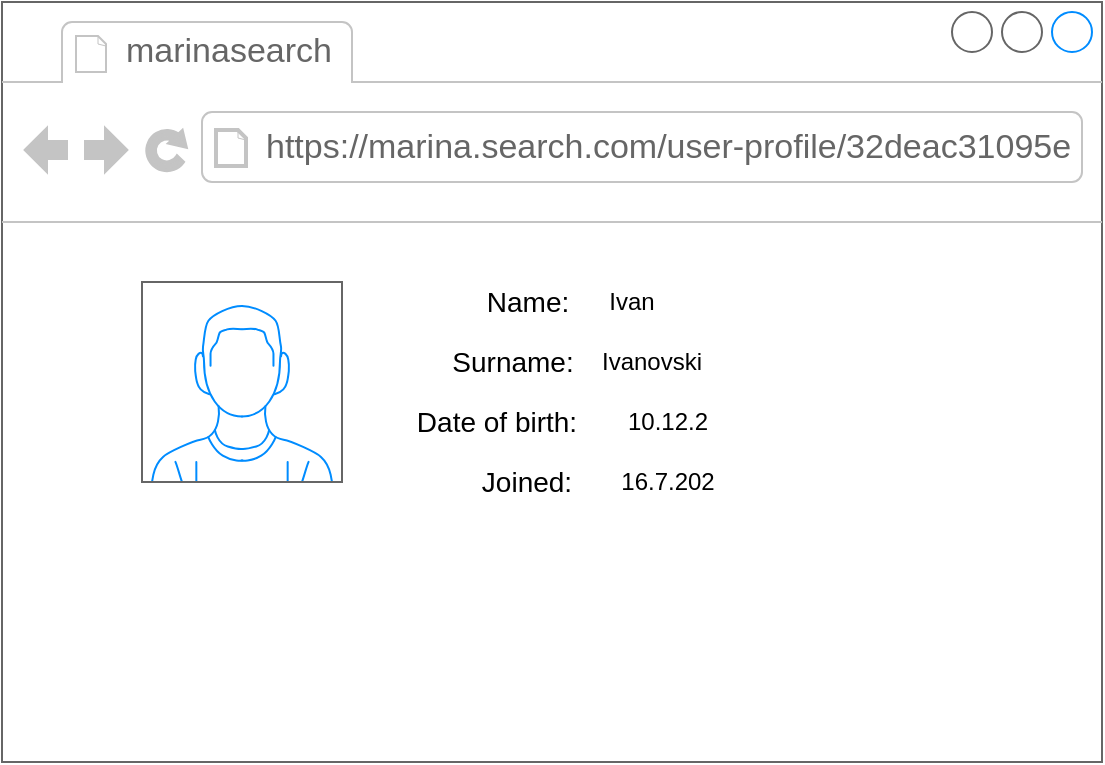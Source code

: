 <mxfile version="12.0.0" type="google" pages="1"><diagram id="5JntiHzNYOj0Ez9yTLKR" name="Page-1"><mxGraphModel dx="933" dy="376" grid="1" gridSize="10" guides="1" tooltips="1" connect="1" arrows="1" fold="1" page="1" pageScale="1" pageWidth="827" pageHeight="1169" math="0" shadow="0"><root><mxCell id="0"/><mxCell id="1" parent="0"/><mxCell id="-Fdr8aD1gK9GhzGUjECE-1" value="" style="strokeWidth=1;shadow=0;dashed=0;align=center;html=1;shape=mxgraph.mockup.containers.browserWindow;rSize=0;fillColor=#ffffff;strokeColor=#666666;strokeColor2=#008cff;strokeColor3=#c4c4c4;mainText=,;recursiveResize=0;" vertex="1" parent="1"><mxGeometry x="100" y="30" width="550" height="380" as="geometry"/></mxCell><mxCell id="-Fdr8aD1gK9GhzGUjECE-2" value="marinasearch" style="strokeWidth=1;shadow=0;dashed=0;align=center;html=1;shape=mxgraph.mockup.containers.anchor;fontSize=17;fontColor=#666666;align=left;" vertex="1" parent="-Fdr8aD1gK9GhzGUjECE-1"><mxGeometry x="60" y="12" width="110" height="26" as="geometry"/></mxCell><mxCell id="-Fdr8aD1gK9GhzGUjECE-3" value="https://marina.search.com/user-profile/32deac31095e" style="strokeWidth=1;shadow=0;dashed=0;align=center;html=1;shape=mxgraph.mockup.containers.anchor;rSize=0;fontSize=17;fontColor=#666666;align=left;" vertex="1" parent="-Fdr8aD1gK9GhzGUjECE-1"><mxGeometry x="130" y="60" width="250" height="26" as="geometry"/></mxCell><mxCell id="-Fdr8aD1gK9GhzGUjECE-4" value="" style="verticalLabelPosition=bottom;shadow=0;dashed=0;align=center;html=1;verticalAlign=top;strokeWidth=1;shape=mxgraph.mockup.containers.userMale;strokeColor=#666666;strokeColor2=#008cff;fillColor=#ffffff;" vertex="1" parent="-Fdr8aD1gK9GhzGUjECE-1"><mxGeometry x="70" y="140" width="100" height="100" as="geometry"/></mxCell><mxCell id="-Fdr8aD1gK9GhzGUjECE-5" value="&lt;font style=&quot;font-size: 14px&quot;&gt;Name:&lt;/font&gt;" style="text;html=1;strokeColor=none;fillColor=none;align=center;verticalAlign=middle;whiteSpace=wrap;rounded=0;" vertex="1" parent="-Fdr8aD1gK9GhzGUjECE-1"><mxGeometry x="242.5" y="140" width="40" height="20" as="geometry"/></mxCell><mxCell id="-Fdr8aD1gK9GhzGUjECE-6" value="&lt;font style=&quot;font-size: 14px&quot;&gt;Surname:&lt;/font&gt;" style="text;html=1;strokeColor=none;fillColor=none;align=center;verticalAlign=middle;whiteSpace=wrap;rounded=0;" vertex="1" parent="-Fdr8aD1gK9GhzGUjECE-1"><mxGeometry x="227.5" y="170" width="55" height="20" as="geometry"/></mxCell><mxCell id="-Fdr8aD1gK9GhzGUjECE-7" value="&lt;font style=&quot;font-size: 14px&quot;&gt;Date of birth:&lt;/font&gt;" style="text;html=1;strokeColor=none;fillColor=none;align=center;verticalAlign=middle;whiteSpace=wrap;rounded=0;" vertex="1" parent="-Fdr8aD1gK9GhzGUjECE-1"><mxGeometry x="200" y="200" width="95" height="20" as="geometry"/></mxCell><mxCell id="-Fdr8aD1gK9GhzGUjECE-8" value="&lt;span style=&quot;font-size: 14px&quot;&gt;Joined:&lt;/span&gt;" style="text;html=1;strokeColor=none;fillColor=none;align=center;verticalAlign=middle;whiteSpace=wrap;rounded=0;" vertex="1" parent="-Fdr8aD1gK9GhzGUjECE-1"><mxGeometry x="235" y="230" width="55" height="20" as="geometry"/></mxCell><mxCell id="-Fdr8aD1gK9GhzGUjECE-10" value="Ivan" style="text;html=1;strokeColor=none;fillColor=none;align=center;verticalAlign=middle;whiteSpace=wrap;rounded=0;" vertex="1" parent="-Fdr8aD1gK9GhzGUjECE-1"><mxGeometry x="295" y="140" width="40" height="20" as="geometry"/></mxCell><mxCell id="-Fdr8aD1gK9GhzGUjECE-11" value="Ivanovski" style="text;html=1;strokeColor=none;fillColor=none;align=center;verticalAlign=middle;whiteSpace=wrap;rounded=0;" vertex="1" parent="-Fdr8aD1gK9GhzGUjECE-1"><mxGeometry x="305" y="170" width="40" height="20" as="geometry"/></mxCell><mxCell id="-Fdr8aD1gK9GhzGUjECE-12" value="10.12.2" style="text;html=1;strokeColor=none;fillColor=none;align=center;verticalAlign=middle;whiteSpace=wrap;rounded=0;" vertex="1" parent="-Fdr8aD1gK9GhzGUjECE-1"><mxGeometry x="312.5" y="200" width="40" height="20" as="geometry"/></mxCell><mxCell id="-Fdr8aD1gK9GhzGUjECE-13" value="16.7.202" style="text;html=1;strokeColor=none;fillColor=none;align=center;verticalAlign=middle;whiteSpace=wrap;rounded=0;" vertex="1" parent="-Fdr8aD1gK9GhzGUjECE-1"><mxGeometry x="312.5" y="230" width="40" height="20" as="geometry"/></mxCell></root></mxGraphModel></diagram></mxfile>